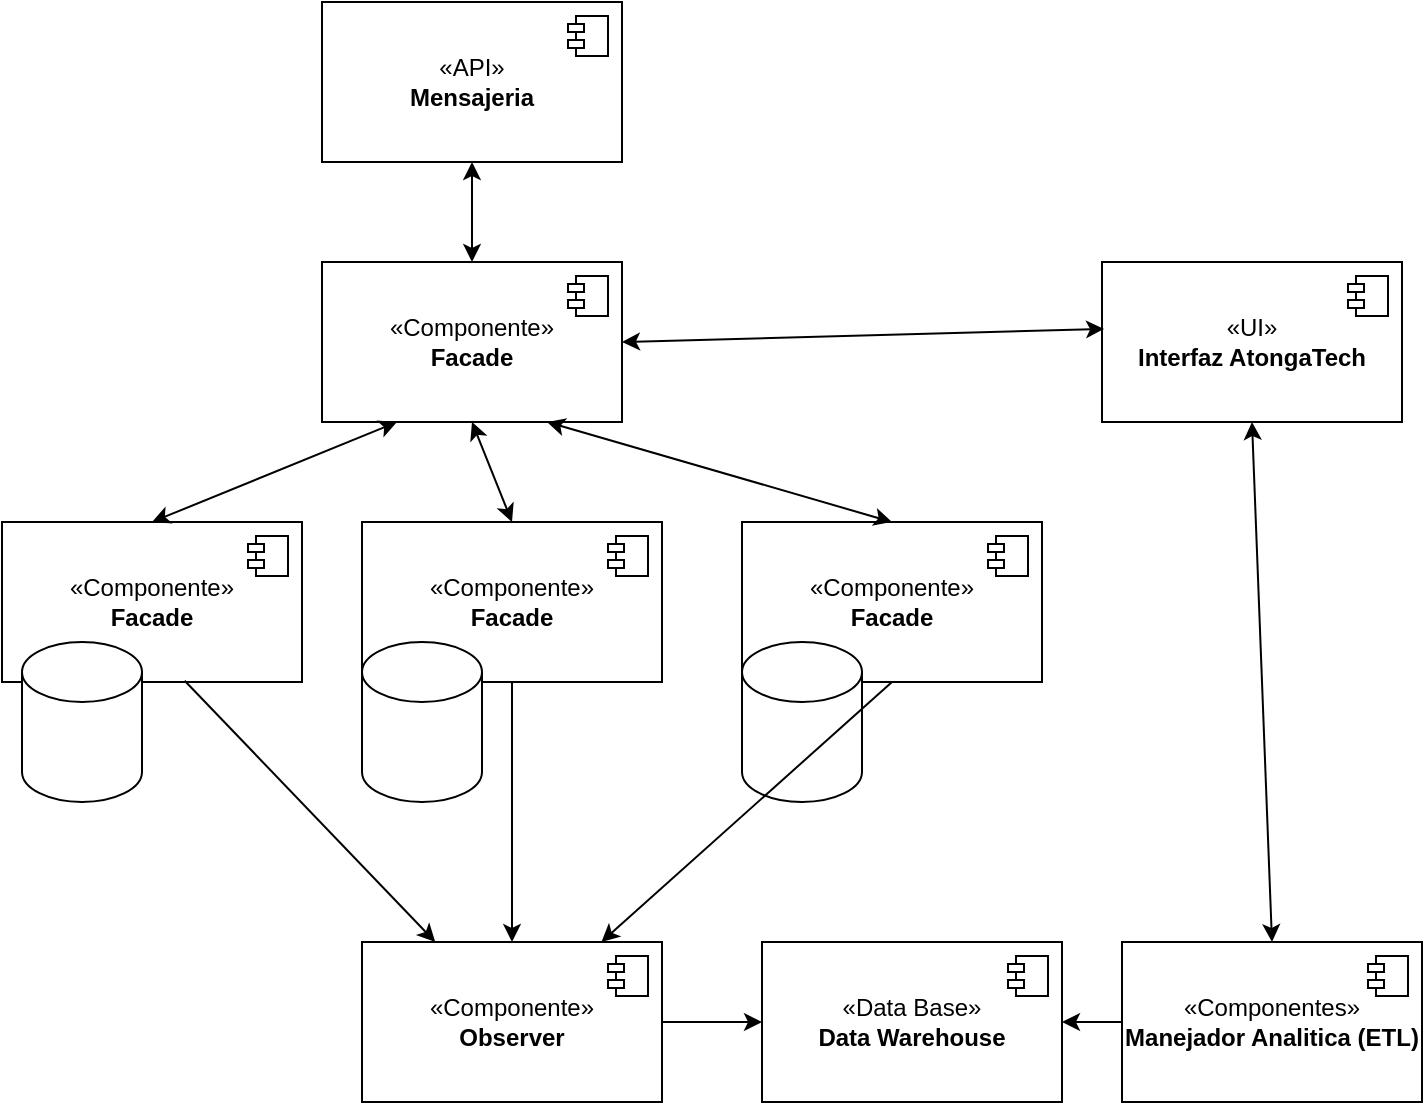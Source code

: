 <mxfile version="26.2.12">
  <diagram name="Página-1" id="di4n0duVPBDXBE9R3kV5">
    <mxGraphModel dx="705" dy="742" grid="1" gridSize="10" guides="1" tooltips="1" connect="1" arrows="1" fold="1" page="1" pageScale="1" pageWidth="827" pageHeight="1169" math="0" shadow="0">
      <root>
        <mxCell id="0" />
        <mxCell id="1" parent="0" />
        <mxCell id="4GAxsEtzswQnpszaWHEs-1" value="«API»&lt;br&gt;&lt;b&gt;Mensajeria&lt;/b&gt;" style="html=1;dropTarget=0;whiteSpace=wrap;" parent="1" vertex="1">
          <mxGeometry x="260" y="60" width="150" height="80" as="geometry" />
        </mxCell>
        <mxCell id="4GAxsEtzswQnpszaWHEs-2" value="" style="shape=module;jettyWidth=8;jettyHeight=4;" parent="4GAxsEtzswQnpszaWHEs-1" vertex="1">
          <mxGeometry x="1" width="20" height="20" relative="1" as="geometry">
            <mxPoint x="-27" y="7" as="offset" />
          </mxGeometry>
        </mxCell>
        <mxCell id="qQT6j7184gIXsJs7TVI5-1" value="«Componente»&lt;br&gt;&lt;b&gt;Facade&lt;/b&gt;" style="html=1;dropTarget=0;whiteSpace=wrap;" vertex="1" parent="1">
          <mxGeometry x="260" y="190" width="150" height="80" as="geometry" />
        </mxCell>
        <mxCell id="qQT6j7184gIXsJs7TVI5-2" value="" style="shape=module;jettyWidth=8;jettyHeight=4;" vertex="1" parent="qQT6j7184gIXsJs7TVI5-1">
          <mxGeometry x="1" width="20" height="20" relative="1" as="geometry">
            <mxPoint x="-27" y="7" as="offset" />
          </mxGeometry>
        </mxCell>
        <mxCell id="qQT6j7184gIXsJs7TVI5-5" value="«UI»&lt;br&gt;&lt;b&gt;Interfaz AtongaTech&lt;/b&gt;" style="html=1;dropTarget=0;whiteSpace=wrap;" vertex="1" parent="1">
          <mxGeometry x="650" y="190" width="150" height="80" as="geometry" />
        </mxCell>
        <mxCell id="qQT6j7184gIXsJs7TVI5-6" value="" style="shape=module;jettyWidth=8;jettyHeight=4;" vertex="1" parent="qQT6j7184gIXsJs7TVI5-5">
          <mxGeometry x="1" width="20" height="20" relative="1" as="geometry">
            <mxPoint x="-27" y="7" as="offset" />
          </mxGeometry>
        </mxCell>
        <mxCell id="qQT6j7184gIXsJs7TVI5-7" value="«Componente»&lt;br&gt;&lt;b&gt;Facade&lt;/b&gt;" style="html=1;dropTarget=0;whiteSpace=wrap;" vertex="1" parent="1">
          <mxGeometry x="100" y="320" width="150" height="80" as="geometry" />
        </mxCell>
        <mxCell id="qQT6j7184gIXsJs7TVI5-8" value="" style="shape=module;jettyWidth=8;jettyHeight=4;" vertex="1" parent="qQT6j7184gIXsJs7TVI5-7">
          <mxGeometry x="1" width="20" height="20" relative="1" as="geometry">
            <mxPoint x="-27" y="7" as="offset" />
          </mxGeometry>
        </mxCell>
        <mxCell id="qQT6j7184gIXsJs7TVI5-9" value="«Componente»&lt;br&gt;&lt;b&gt;Facade&lt;/b&gt;" style="html=1;dropTarget=0;whiteSpace=wrap;" vertex="1" parent="1">
          <mxGeometry x="280" y="320" width="150" height="80" as="geometry" />
        </mxCell>
        <mxCell id="qQT6j7184gIXsJs7TVI5-10" value="" style="shape=module;jettyWidth=8;jettyHeight=4;" vertex="1" parent="qQT6j7184gIXsJs7TVI5-9">
          <mxGeometry x="1" width="20" height="20" relative="1" as="geometry">
            <mxPoint x="-27" y="7" as="offset" />
          </mxGeometry>
        </mxCell>
        <mxCell id="qQT6j7184gIXsJs7TVI5-11" value="«Componente»&lt;br&gt;&lt;b&gt;Facade&lt;/b&gt;" style="html=1;dropTarget=0;whiteSpace=wrap;" vertex="1" parent="1">
          <mxGeometry x="470" y="320" width="150" height="80" as="geometry" />
        </mxCell>
        <mxCell id="qQT6j7184gIXsJs7TVI5-12" value="" style="shape=module;jettyWidth=8;jettyHeight=4;" vertex="1" parent="qQT6j7184gIXsJs7TVI5-11">
          <mxGeometry x="1" width="20" height="20" relative="1" as="geometry">
            <mxPoint x="-27" y="7" as="offset" />
          </mxGeometry>
        </mxCell>
        <mxCell id="qQT6j7184gIXsJs7TVI5-13" value="«Componente»&lt;br&gt;&lt;b&gt;Observer&lt;/b&gt;" style="html=1;dropTarget=0;whiteSpace=wrap;" vertex="1" parent="1">
          <mxGeometry x="280" y="530" width="150" height="80" as="geometry" />
        </mxCell>
        <mxCell id="qQT6j7184gIXsJs7TVI5-14" value="" style="shape=module;jettyWidth=8;jettyHeight=4;" vertex="1" parent="qQT6j7184gIXsJs7TVI5-13">
          <mxGeometry x="1" width="20" height="20" relative="1" as="geometry">
            <mxPoint x="-27" y="7" as="offset" />
          </mxGeometry>
        </mxCell>
        <mxCell id="qQT6j7184gIXsJs7TVI5-15" value="«Data Base»&lt;br&gt;&lt;b&gt;Data Warehouse&lt;/b&gt;" style="html=1;dropTarget=0;whiteSpace=wrap;" vertex="1" parent="1">
          <mxGeometry x="480" y="530" width="150" height="80" as="geometry" />
        </mxCell>
        <mxCell id="qQT6j7184gIXsJs7TVI5-16" value="" style="shape=module;jettyWidth=8;jettyHeight=4;" vertex="1" parent="qQT6j7184gIXsJs7TVI5-15">
          <mxGeometry x="1" width="20" height="20" relative="1" as="geometry">
            <mxPoint x="-27" y="7" as="offset" />
          </mxGeometry>
        </mxCell>
        <mxCell id="qQT6j7184gIXsJs7TVI5-17" value="«Componentes»&lt;br&gt;&lt;b&gt;Manejador Analitica (ETL)&lt;/b&gt;" style="html=1;dropTarget=0;whiteSpace=wrap;" vertex="1" parent="1">
          <mxGeometry x="660" y="530" width="150" height="80" as="geometry" />
        </mxCell>
        <mxCell id="qQT6j7184gIXsJs7TVI5-18" value="" style="shape=module;jettyWidth=8;jettyHeight=4;" vertex="1" parent="qQT6j7184gIXsJs7TVI5-17">
          <mxGeometry x="1" width="20" height="20" relative="1" as="geometry">
            <mxPoint x="-27" y="7" as="offset" />
          </mxGeometry>
        </mxCell>
        <mxCell id="qQT6j7184gIXsJs7TVI5-19" value="" style="shape=cylinder3;whiteSpace=wrap;html=1;boundedLbl=1;backgroundOutline=1;size=15;" vertex="1" parent="1">
          <mxGeometry x="110" y="380" width="60" height="80" as="geometry" />
        </mxCell>
        <mxCell id="qQT6j7184gIXsJs7TVI5-20" value="" style="shape=cylinder3;whiteSpace=wrap;html=1;boundedLbl=1;backgroundOutline=1;size=15;" vertex="1" parent="1">
          <mxGeometry x="280" y="380" width="60" height="80" as="geometry" />
        </mxCell>
        <mxCell id="qQT6j7184gIXsJs7TVI5-21" value="" style="shape=cylinder3;whiteSpace=wrap;html=1;boundedLbl=1;backgroundOutline=1;size=15;" vertex="1" parent="1">
          <mxGeometry x="470" y="380" width="60" height="80" as="geometry" />
        </mxCell>
        <mxCell id="qQT6j7184gIXsJs7TVI5-22" value="" style="endArrow=classic;startArrow=classic;html=1;rounded=0;exitX=0.5;exitY=0;exitDx=0;exitDy=0;entryX=0.5;entryY=1;entryDx=0;entryDy=0;" edge="1" parent="1" source="qQT6j7184gIXsJs7TVI5-1" target="4GAxsEtzswQnpszaWHEs-1">
          <mxGeometry width="50" height="50" relative="1" as="geometry">
            <mxPoint x="360" y="320" as="sourcePoint" />
            <mxPoint x="410" y="270" as="targetPoint" />
          </mxGeometry>
        </mxCell>
        <mxCell id="qQT6j7184gIXsJs7TVI5-23" value="" style="endArrow=classic;startArrow=classic;html=1;rounded=0;exitX=1;exitY=0.5;exitDx=0;exitDy=0;entryX=0.007;entryY=0.418;entryDx=0;entryDy=0;entryPerimeter=0;" edge="1" parent="1" source="qQT6j7184gIXsJs7TVI5-1" target="qQT6j7184gIXsJs7TVI5-5">
          <mxGeometry width="50" height="50" relative="1" as="geometry">
            <mxPoint x="345" y="200" as="sourcePoint" />
            <mxPoint x="345" y="150" as="targetPoint" />
          </mxGeometry>
        </mxCell>
        <mxCell id="qQT6j7184gIXsJs7TVI5-24" value="" style="endArrow=classic;startArrow=classic;html=1;rounded=0;exitX=0.5;exitY=0;exitDx=0;exitDy=0;entryX=0.5;entryY=1;entryDx=0;entryDy=0;" edge="1" parent="1" source="qQT6j7184gIXsJs7TVI5-17" target="qQT6j7184gIXsJs7TVI5-5">
          <mxGeometry width="50" height="50" relative="1" as="geometry">
            <mxPoint x="420" y="240" as="sourcePoint" />
            <mxPoint x="661" y="233" as="targetPoint" />
          </mxGeometry>
        </mxCell>
        <mxCell id="qQT6j7184gIXsJs7TVI5-28" value="" style="endArrow=classic;html=1;rounded=0;exitX=0;exitY=0.5;exitDx=0;exitDy=0;entryX=1;entryY=0.5;entryDx=0;entryDy=0;" edge="1" parent="1" source="qQT6j7184gIXsJs7TVI5-17" target="qQT6j7184gIXsJs7TVI5-15">
          <mxGeometry width="50" height="50" relative="1" as="geometry">
            <mxPoint x="360" y="320" as="sourcePoint" />
            <mxPoint x="410" y="270" as="targetPoint" />
          </mxGeometry>
        </mxCell>
        <mxCell id="qQT6j7184gIXsJs7TVI5-30" value="" style="endArrow=classic;html=1;rounded=0;exitX=1;exitY=0.5;exitDx=0;exitDy=0;" edge="1" parent="1" source="qQT6j7184gIXsJs7TVI5-13">
          <mxGeometry width="50" height="50" relative="1" as="geometry">
            <mxPoint x="670" y="580" as="sourcePoint" />
            <mxPoint x="480" y="570" as="targetPoint" />
          </mxGeometry>
        </mxCell>
        <mxCell id="qQT6j7184gIXsJs7TVI5-31" value="" style="endArrow=classic;html=1;rounded=0;exitX=0.609;exitY=0.992;exitDx=0;exitDy=0;exitPerimeter=0;" edge="1" parent="1" source="qQT6j7184gIXsJs7TVI5-7" target="qQT6j7184gIXsJs7TVI5-13">
          <mxGeometry width="50" height="50" relative="1" as="geometry">
            <mxPoint x="440" y="580" as="sourcePoint" />
            <mxPoint x="490" y="580" as="targetPoint" />
          </mxGeometry>
        </mxCell>
        <mxCell id="qQT6j7184gIXsJs7TVI5-32" value="" style="endArrow=classic;html=1;rounded=0;exitX=0.5;exitY=1;exitDx=0;exitDy=0;entryX=0.5;entryY=0;entryDx=0;entryDy=0;" edge="1" parent="1" source="qQT6j7184gIXsJs7TVI5-9" target="qQT6j7184gIXsJs7TVI5-13">
          <mxGeometry width="50" height="50" relative="1" as="geometry">
            <mxPoint x="201" y="409" as="sourcePoint" />
            <mxPoint x="327" y="540" as="targetPoint" />
          </mxGeometry>
        </mxCell>
        <mxCell id="qQT6j7184gIXsJs7TVI5-33" value="" style="endArrow=classic;html=1;rounded=0;exitX=0.5;exitY=1;exitDx=0;exitDy=0;" edge="1" parent="1" source="qQT6j7184gIXsJs7TVI5-11" target="qQT6j7184gIXsJs7TVI5-13">
          <mxGeometry width="50" height="50" relative="1" as="geometry">
            <mxPoint x="365" y="410" as="sourcePoint" />
            <mxPoint x="365" y="540" as="targetPoint" />
          </mxGeometry>
        </mxCell>
        <mxCell id="qQT6j7184gIXsJs7TVI5-34" value="" style="endArrow=classic;startArrow=classic;html=1;rounded=0;exitX=0.5;exitY=0;exitDx=0;exitDy=0;entryX=0.25;entryY=1;entryDx=0;entryDy=0;" edge="1" parent="1" source="qQT6j7184gIXsJs7TVI5-7" target="qQT6j7184gIXsJs7TVI5-1">
          <mxGeometry width="50" height="50" relative="1" as="geometry">
            <mxPoint x="345" y="200" as="sourcePoint" />
            <mxPoint x="345" y="150" as="targetPoint" />
          </mxGeometry>
        </mxCell>
        <mxCell id="qQT6j7184gIXsJs7TVI5-35" value="" style="endArrow=classic;startArrow=classic;html=1;rounded=0;exitX=0.5;exitY=0;exitDx=0;exitDy=0;entryX=0.5;entryY=1;entryDx=0;entryDy=0;" edge="1" parent="1" source="qQT6j7184gIXsJs7TVI5-9" target="qQT6j7184gIXsJs7TVI5-1">
          <mxGeometry width="50" height="50" relative="1" as="geometry">
            <mxPoint x="185" y="330" as="sourcePoint" />
            <mxPoint x="308" y="280" as="targetPoint" />
          </mxGeometry>
        </mxCell>
        <mxCell id="qQT6j7184gIXsJs7TVI5-36" value="" style="endArrow=classic;startArrow=classic;html=1;rounded=0;exitX=0.5;exitY=0;exitDx=0;exitDy=0;entryX=0.75;entryY=1;entryDx=0;entryDy=0;" edge="1" parent="1" source="qQT6j7184gIXsJs7TVI5-11" target="qQT6j7184gIXsJs7TVI5-1">
          <mxGeometry width="50" height="50" relative="1" as="geometry">
            <mxPoint x="365" y="330" as="sourcePoint" />
            <mxPoint x="345" y="280" as="targetPoint" />
          </mxGeometry>
        </mxCell>
      </root>
    </mxGraphModel>
  </diagram>
</mxfile>
